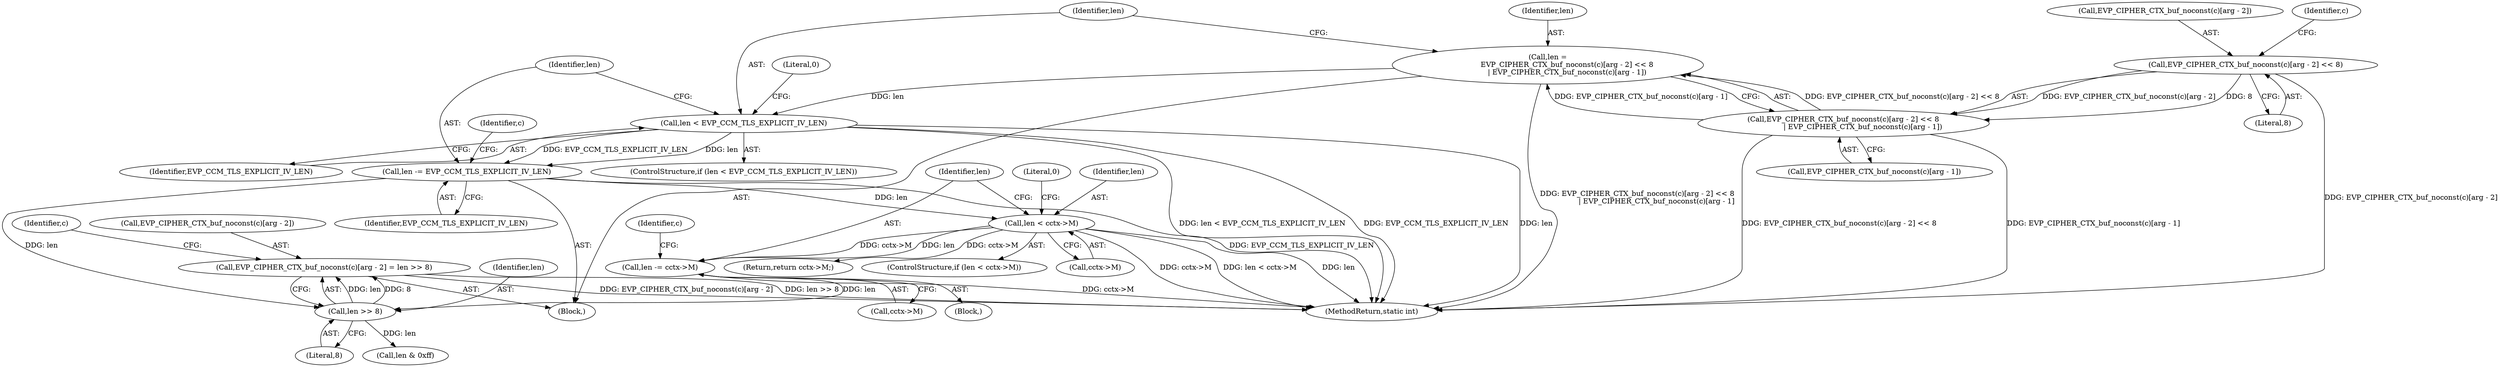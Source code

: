 digraph "0_openssl_00d965474b22b54e4275232bc71ee0c699c5cd21@array" {
"1000223" [label="(Call,EVP_CIPHER_CTX_buf_noconst(c)[arg - 2] = len >> 8)"];
"1000230" [label="(Call,len >> 8)"];
"1000218" [label="(Call,len -= cctx->M)"];
"1000211" [label="(Call,len < cctx->M)"];
"1000202" [label="(Call,len -= EVP_CCM_TLS_EXPLICIT_IV_LEN)"];
"1000197" [label="(Call,len < EVP_CCM_TLS_EXPLICIT_IV_LEN)"];
"1000179" [label="(Call,len =\n                 EVP_CIPHER_CTX_buf_noconst(c)[arg - 2] << 8\n                 | EVP_CIPHER_CTX_buf_noconst(c)[arg - 1])"];
"1000181" [label="(Call,EVP_CIPHER_CTX_buf_noconst(c)[arg - 2] << 8\n                 | EVP_CIPHER_CTX_buf_noconst(c)[arg - 1])"];
"1000182" [label="(Call,EVP_CIPHER_CTX_buf_noconst(c)[arg - 2] << 8)"];
"1000226" [label="(Identifier,c)"];
"1000180" [label="(Identifier,len)"];
"1000183" [label="(Call,EVP_CIPHER_CTX_buf_noconst(c)[arg - 2])"];
"1000417" [label="(MethodReturn,static int)"];
"1000203" [label="(Identifier,len)"];
"1000177" [label="(Block,)"];
"1000223" [label="(Call,EVP_CIPHER_CTX_buf_noconst(c)[arg - 2] = len >> 8)"];
"1000192" [label="(Identifier,c)"];
"1000219" [label="(Identifier,len)"];
"1000232" [label="(Literal,8)"];
"1000209" [label="(Block,)"];
"1000240" [label="(Call,len & 0xff)"];
"1000198" [label="(Identifier,len)"];
"1000230" [label="(Call,len >> 8)"];
"1000202" [label="(Call,len -= EVP_CCM_TLS_EXPLICIT_IV_LEN)"];
"1000211" [label="(Call,len < cctx->M)"];
"1000197" [label="(Call,len < EVP_CCM_TLS_EXPLICIT_IV_LEN)"];
"1000220" [label="(Call,cctx->M)"];
"1000189" [label="(Literal,8)"];
"1000196" [label="(ControlStructure,if (len < EVP_CCM_TLS_EXPLICIT_IV_LEN))"];
"1000199" [label="(Identifier,EVP_CCM_TLS_EXPLICIT_IV_LEN)"];
"1000201" [label="(Literal,0)"];
"1000231" [label="(Identifier,len)"];
"1000212" [label="(Identifier,len)"];
"1000204" [label="(Identifier,EVP_CCM_TLS_EXPLICIT_IV_LEN)"];
"1000236" [label="(Identifier,c)"];
"1000217" [label="(Literal,0)"];
"1000224" [label="(Call,EVP_CIPHER_CTX_buf_noconst(c)[arg - 2])"];
"1000243" [label="(Return,return cctx->M;)"];
"1000181" [label="(Call,EVP_CIPHER_CTX_buf_noconst(c)[arg - 2] << 8\n                 | EVP_CIPHER_CTX_buf_noconst(c)[arg - 1])"];
"1000208" [label="(Identifier,c)"];
"1000218" [label="(Call,len -= cctx->M)"];
"1000213" [label="(Call,cctx->M)"];
"1000182" [label="(Call,EVP_CIPHER_CTX_buf_noconst(c)[arg - 2] << 8)"];
"1000179" [label="(Call,len =\n                 EVP_CIPHER_CTX_buf_noconst(c)[arg - 2] << 8\n                 | EVP_CIPHER_CTX_buf_noconst(c)[arg - 1])"];
"1000190" [label="(Call,EVP_CIPHER_CTX_buf_noconst(c)[arg - 1])"];
"1000210" [label="(ControlStructure,if (len < cctx->M))"];
"1000223" -> "1000177"  [label="AST: "];
"1000223" -> "1000230"  [label="CFG: "];
"1000224" -> "1000223"  [label="AST: "];
"1000230" -> "1000223"  [label="AST: "];
"1000236" -> "1000223"  [label="CFG: "];
"1000223" -> "1000417"  [label="DDG: len >> 8"];
"1000223" -> "1000417"  [label="DDG: EVP_CIPHER_CTX_buf_noconst(c)[arg - 2]"];
"1000230" -> "1000223"  [label="DDG: len"];
"1000230" -> "1000223"  [label="DDG: 8"];
"1000230" -> "1000232"  [label="CFG: "];
"1000231" -> "1000230"  [label="AST: "];
"1000232" -> "1000230"  [label="AST: "];
"1000218" -> "1000230"  [label="DDG: len"];
"1000202" -> "1000230"  [label="DDG: len"];
"1000230" -> "1000240"  [label="DDG: len"];
"1000218" -> "1000209"  [label="AST: "];
"1000218" -> "1000220"  [label="CFG: "];
"1000219" -> "1000218"  [label="AST: "];
"1000220" -> "1000218"  [label="AST: "];
"1000226" -> "1000218"  [label="CFG: "];
"1000218" -> "1000417"  [label="DDG: cctx->M"];
"1000211" -> "1000218"  [label="DDG: cctx->M"];
"1000211" -> "1000218"  [label="DDG: len"];
"1000211" -> "1000210"  [label="AST: "];
"1000211" -> "1000213"  [label="CFG: "];
"1000212" -> "1000211"  [label="AST: "];
"1000213" -> "1000211"  [label="AST: "];
"1000217" -> "1000211"  [label="CFG: "];
"1000219" -> "1000211"  [label="CFG: "];
"1000211" -> "1000417"  [label="DDG: len"];
"1000211" -> "1000417"  [label="DDG: cctx->M"];
"1000211" -> "1000417"  [label="DDG: len < cctx->M"];
"1000202" -> "1000211"  [label="DDG: len"];
"1000211" -> "1000243"  [label="DDG: cctx->M"];
"1000202" -> "1000177"  [label="AST: "];
"1000202" -> "1000204"  [label="CFG: "];
"1000203" -> "1000202"  [label="AST: "];
"1000204" -> "1000202"  [label="AST: "];
"1000208" -> "1000202"  [label="CFG: "];
"1000202" -> "1000417"  [label="DDG: EVP_CCM_TLS_EXPLICIT_IV_LEN"];
"1000197" -> "1000202"  [label="DDG: EVP_CCM_TLS_EXPLICIT_IV_LEN"];
"1000197" -> "1000202"  [label="DDG: len"];
"1000197" -> "1000196"  [label="AST: "];
"1000197" -> "1000199"  [label="CFG: "];
"1000198" -> "1000197"  [label="AST: "];
"1000199" -> "1000197"  [label="AST: "];
"1000201" -> "1000197"  [label="CFG: "];
"1000203" -> "1000197"  [label="CFG: "];
"1000197" -> "1000417"  [label="DDG: len < EVP_CCM_TLS_EXPLICIT_IV_LEN"];
"1000197" -> "1000417"  [label="DDG: EVP_CCM_TLS_EXPLICIT_IV_LEN"];
"1000197" -> "1000417"  [label="DDG: len"];
"1000179" -> "1000197"  [label="DDG: len"];
"1000179" -> "1000177"  [label="AST: "];
"1000179" -> "1000181"  [label="CFG: "];
"1000180" -> "1000179"  [label="AST: "];
"1000181" -> "1000179"  [label="AST: "];
"1000198" -> "1000179"  [label="CFG: "];
"1000179" -> "1000417"  [label="DDG: EVP_CIPHER_CTX_buf_noconst(c)[arg - 2] << 8\n                 | EVP_CIPHER_CTX_buf_noconst(c)[arg - 1]"];
"1000181" -> "1000179"  [label="DDG: EVP_CIPHER_CTX_buf_noconst(c)[arg - 2] << 8"];
"1000181" -> "1000179"  [label="DDG: EVP_CIPHER_CTX_buf_noconst(c)[arg - 1]"];
"1000181" -> "1000190"  [label="CFG: "];
"1000182" -> "1000181"  [label="AST: "];
"1000190" -> "1000181"  [label="AST: "];
"1000181" -> "1000417"  [label="DDG: EVP_CIPHER_CTX_buf_noconst(c)[arg - 2] << 8"];
"1000181" -> "1000417"  [label="DDG: EVP_CIPHER_CTX_buf_noconst(c)[arg - 1]"];
"1000182" -> "1000181"  [label="DDG: EVP_CIPHER_CTX_buf_noconst(c)[arg - 2]"];
"1000182" -> "1000181"  [label="DDG: 8"];
"1000182" -> "1000189"  [label="CFG: "];
"1000183" -> "1000182"  [label="AST: "];
"1000189" -> "1000182"  [label="AST: "];
"1000192" -> "1000182"  [label="CFG: "];
"1000182" -> "1000417"  [label="DDG: EVP_CIPHER_CTX_buf_noconst(c)[arg - 2]"];
}
